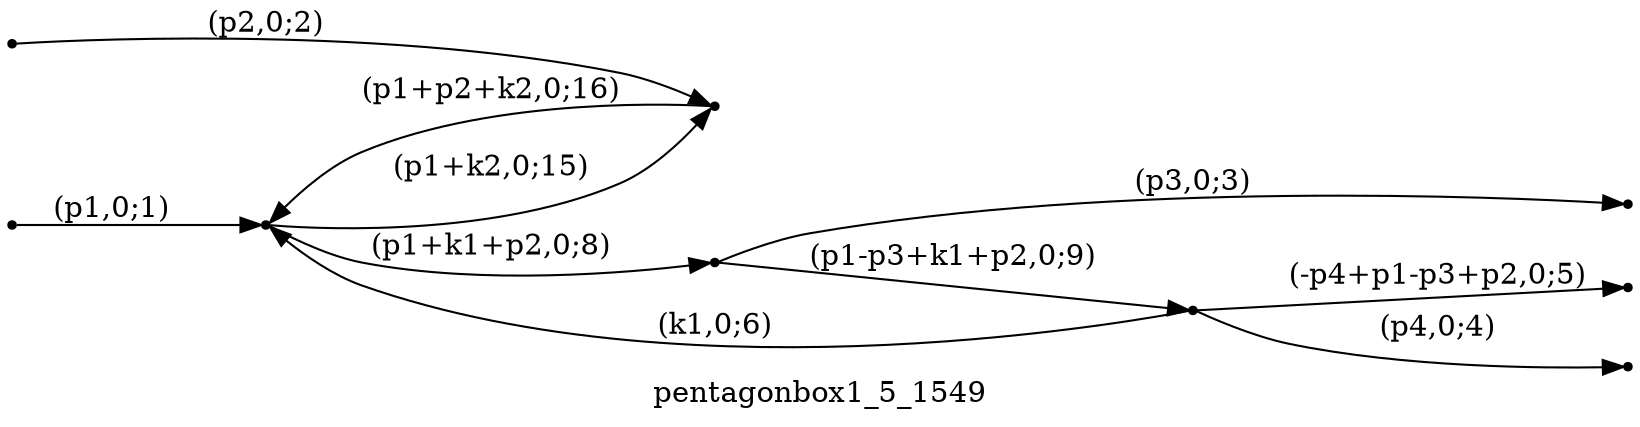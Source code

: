 digraph pentagonbox1_5_1549 {
  label="pentagonbox1_5_1549";
  rankdir="LR";
  subgraph edges {
    -1 -> 4 [label="(p1,0;1)"];
    -2 -> 2 [label="(p2,0;2)"];
    3 -> -3 [label="(p3,0;3)"];
    1 -> -4 [label="(p4,0;4)"];
    1 -> -5 [label="(-p4+p1-p3+p2,0;5)"];
    1 -> 4 [label="(k1,0;6)"];
    4 -> 3 [label="(p1+k1+p2,0;8)"];
    3 -> 1 [label="(p1-p3+k1+p2,0;9)"];
    4 -> 2 [label="(p1+k2,0;15)"];
    2 -> 4 [label="(p1+p2+k2,0;16)"];
  }
  subgraph incoming { rank="source"; -1; -2; }
  subgraph outgoing { rank="sink"; -3; -4; -5; }
-5 [shape=point];
-4 [shape=point];
-3 [shape=point];
-2 [shape=point];
-1 [shape=point];
1 [shape=point];
2 [shape=point];
3 [shape=point];
4 [shape=point];
}

